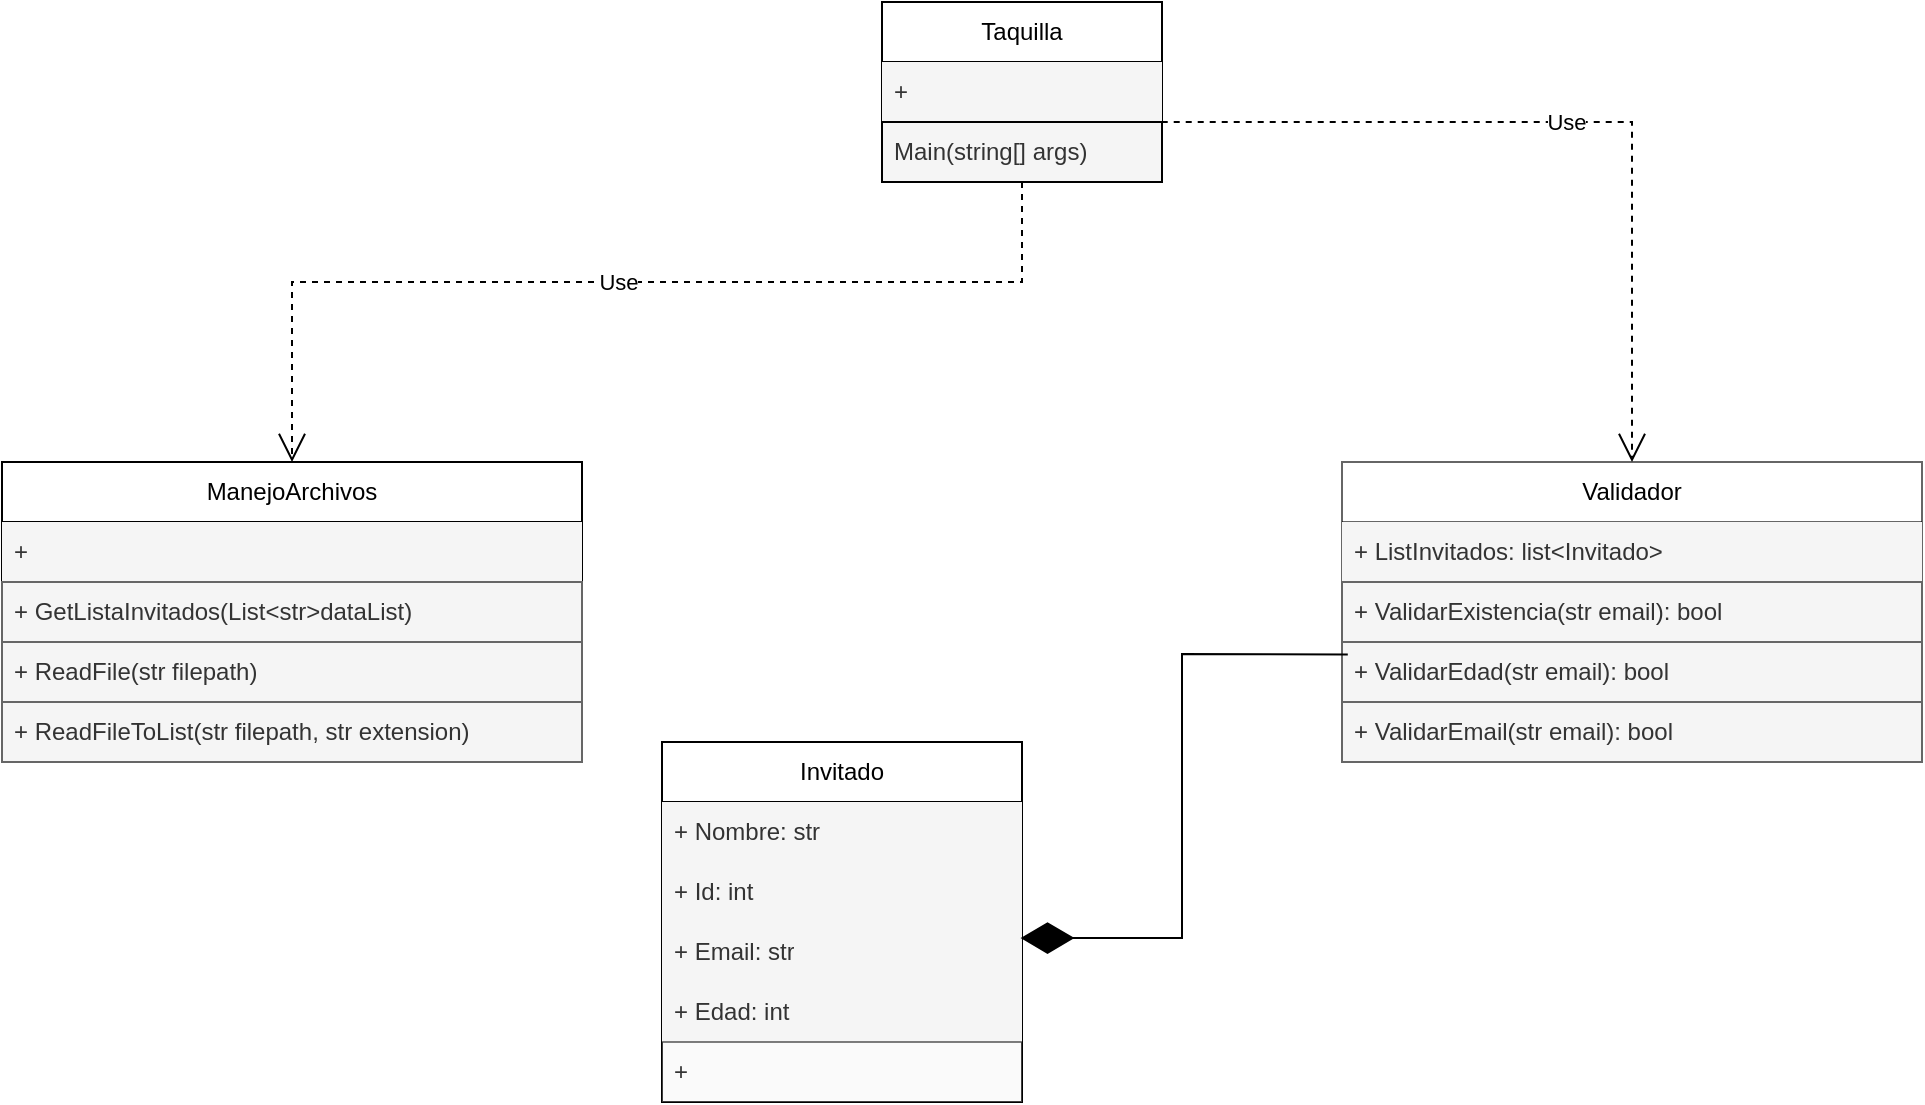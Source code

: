 <mxfile version="20.8.23" type="device"><diagram name="Página-1" id="vOi1HdyTojBjEAJvx-y2"><mxGraphModel dx="1222" dy="711" grid="1" gridSize="10" guides="1" tooltips="1" connect="1" arrows="1" fold="1" page="1" pageScale="1" pageWidth="827" pageHeight="1169" math="0" shadow="0"><root><mxCell id="0"/><mxCell id="1" parent="0"/><mxCell id="gRdEdOLDPY2RV0GILu4D-1" value="Taquilla" style="swimlane;fontStyle=0;childLayout=stackLayout;horizontal=1;startSize=30;horizontalStack=0;resizeParent=1;resizeParentMax=0;resizeLast=0;collapsible=1;marginBottom=0;whiteSpace=wrap;html=1;" parent="1" vertex="1"><mxGeometry x="470" y="230" width="140" height="90" as="geometry"/></mxCell><mxCell id="a-plljddsw8BDNeLYqZ2-10" value="+" style="text;strokeColor=none;fillColor=#f5f5f5;align=left;verticalAlign=middle;spacingLeft=4;spacingRight=4;overflow=hidden;points=[[0,0.5],[1,0.5]];portConstraint=eastwest;rotatable=0;whiteSpace=wrap;html=1;fontColor=#333333;dashed=1;" vertex="1" parent="gRdEdOLDPY2RV0GILu4D-1"><mxGeometry y="30" width="140" height="30" as="geometry"/></mxCell><mxCell id="gRdEdOLDPY2RV0GILu4D-3" value="Main(string[] args)" style="text;strokeColor=default;fillColor=#f5f5f5;align=left;verticalAlign=middle;spacingLeft=4;spacingRight=4;overflow=hidden;points=[[0,0.5],[1,0.5]];portConstraint=eastwest;rotatable=0;whiteSpace=wrap;html=1;fontColor=#333333;" parent="gRdEdOLDPY2RV0GILu4D-1" vertex="1"><mxGeometry y="60" width="140" height="30" as="geometry"/></mxCell><mxCell id="gRdEdOLDPY2RV0GILu4D-5" value="Invitado" style="swimlane;fontStyle=0;childLayout=stackLayout;horizontal=1;startSize=30;horizontalStack=0;resizeParent=1;resizeParentMax=0;resizeLast=0;collapsible=1;marginBottom=0;whiteSpace=wrap;html=1;" parent="1" vertex="1"><mxGeometry x="360" y="600" width="180" height="180" as="geometry"/></mxCell><mxCell id="gRdEdOLDPY2RV0GILu4D-6" value="+ Nombre: str" style="text;strokeColor=none;fillColor=#f5f5f5;align=left;verticalAlign=middle;spacingLeft=4;spacingRight=4;overflow=hidden;points=[[0,0.5],[1,0.5]];portConstraint=eastwest;rotatable=0;whiteSpace=wrap;html=1;fontColor=#333333;" parent="gRdEdOLDPY2RV0GILu4D-5" vertex="1"><mxGeometry y="30" width="180" height="30" as="geometry"/></mxCell><mxCell id="gRdEdOLDPY2RV0GILu4D-7" value="+ Id: int" style="text;strokeColor=none;fillColor=#f5f5f5;align=left;verticalAlign=middle;spacingLeft=4;spacingRight=4;overflow=hidden;points=[[0,0.5],[1,0.5]];portConstraint=eastwest;rotatable=0;whiteSpace=wrap;html=1;fontColor=#333333;" parent="gRdEdOLDPY2RV0GILu4D-5" vertex="1"><mxGeometry y="60" width="180" height="30" as="geometry"/></mxCell><mxCell id="gRdEdOLDPY2RV0GILu4D-13" value="+ Email: str" style="text;strokeColor=none;fillColor=#f5f5f5;align=left;verticalAlign=middle;spacingLeft=4;spacingRight=4;overflow=hidden;points=[[0,0.5],[1,0.5]];portConstraint=eastwest;rotatable=0;whiteSpace=wrap;html=1;fontColor=#333333;" parent="gRdEdOLDPY2RV0GILu4D-5" vertex="1"><mxGeometry y="90" width="180" height="30" as="geometry"/></mxCell><mxCell id="gRdEdOLDPY2RV0GILu4D-42" value="+ Edad: int" style="text;strokeColor=none;fillColor=#f5f5f5;align=left;verticalAlign=middle;spacingLeft=4;spacingRight=4;overflow=hidden;points=[[0,0.5],[1,0.5]];portConstraint=eastwest;rotatable=0;whiteSpace=wrap;html=1;fontColor=#333333;" parent="gRdEdOLDPY2RV0GILu4D-5" vertex="1"><mxGeometry y="120" width="180" height="30" as="geometry"/></mxCell><mxCell id="gRdEdOLDPY2RV0GILu4D-8" value="+&amp;nbsp;" style="text;strokeColor=default;fillColor=#f5f5f5;align=left;verticalAlign=middle;spacingLeft=4;spacingRight=4;overflow=hidden;points=[[0,0.5],[1,0.5]];portConstraint=eastwest;rotatable=0;whiteSpace=wrap;html=1;fontColor=#333333;opacity=50;" parent="gRdEdOLDPY2RV0GILu4D-5" vertex="1"><mxGeometry y="150" width="180" height="30" as="geometry"/></mxCell><mxCell id="gRdEdOLDPY2RV0GILu4D-15" value="ManejoArchivos" style="swimlane;fontStyle=0;childLayout=stackLayout;horizontal=1;startSize=30;horizontalStack=0;resizeParent=1;resizeParentMax=0;resizeLast=0;collapsible=1;marginBottom=0;whiteSpace=wrap;html=1;" parent="1" vertex="1"><mxGeometry x="30" y="460" width="290" height="150" as="geometry"/></mxCell><mxCell id="gRdEdOLDPY2RV0GILu4D-19" value="+" style="text;strokeColor=none;fillColor=#f5f5f5;align=left;verticalAlign=middle;spacingLeft=4;spacingRight=4;overflow=hidden;points=[[0,0.5],[1,0.5]];portConstraint=eastwest;rotatable=0;whiteSpace=wrap;html=1;fontColor=#333333;dashed=1;" parent="gRdEdOLDPY2RV0GILu4D-15" vertex="1"><mxGeometry y="30" width="290" height="30" as="geometry"/></mxCell><mxCell id="gRdEdOLDPY2RV0GILu4D-25" value="+ GetListaInvitados(List&amp;lt;str&amp;gt;dataList)" style="text;strokeColor=#666666;fillColor=#f5f5f5;align=left;verticalAlign=middle;spacingLeft=4;spacingRight=4;overflow=hidden;points=[[0,0.5],[1,0.5]];portConstraint=eastwest;rotatable=0;whiteSpace=wrap;html=1;fontColor=#333333;" parent="gRdEdOLDPY2RV0GILu4D-15" vertex="1"><mxGeometry y="60" width="290" height="30" as="geometry"/></mxCell><mxCell id="gRdEdOLDPY2RV0GILu4D-4" value="+ ReadFile(str filepath)" style="text;strokeColor=#666666;fillColor=#f5f5f5;align=left;verticalAlign=middle;spacingLeft=4;spacingRight=4;overflow=hidden;points=[[0,0.5],[1,0.5]];portConstraint=eastwest;rotatable=0;whiteSpace=wrap;html=1;fontColor=#333333;" parent="gRdEdOLDPY2RV0GILu4D-15" vertex="1"><mxGeometry y="90" width="290" height="30" as="geometry"/></mxCell><mxCell id="gRdEdOLDPY2RV0GILu4D-34" value="+ ReadFileToList(str filepath, str extension)" style="text;strokeColor=#666666;fillColor=#f5f5f5;align=left;verticalAlign=middle;spacingLeft=4;spacingRight=4;overflow=hidden;points=[[0,0.5],[1,0.5]];portConstraint=eastwest;rotatable=0;whiteSpace=wrap;html=1;fontColor=#333333;" parent="gRdEdOLDPY2RV0GILu4D-15" vertex="1"><mxGeometry y="120" width="290" height="30" as="geometry"/></mxCell><mxCell id="gRdEdOLDPY2RV0GILu4D-36" value="Validador" style="swimlane;fontStyle=0;childLayout=stackLayout;horizontal=1;startSize=30;horizontalStack=0;resizeParent=1;resizeParentMax=0;resizeLast=0;collapsible=1;marginBottom=0;whiteSpace=wrap;html=1;opacity=60;" parent="1" vertex="1"><mxGeometry x="700" y="460" width="290" height="150" as="geometry"/></mxCell><mxCell id="a-plljddsw8BDNeLYqZ2-9" value="+&amp;nbsp;ListInvitados: list&amp;lt;Invitado&amp;gt;" style="text;strokeColor=none;fillColor=#f5f5f5;align=left;verticalAlign=middle;spacingLeft=4;spacingRight=4;overflow=hidden;points=[[0,0.5],[1,0.5]];portConstraint=eastwest;rotatable=0;whiteSpace=wrap;html=1;fontColor=#333333;dashed=1;" vertex="1" parent="gRdEdOLDPY2RV0GILu4D-36"><mxGeometry y="30" width="290" height="30" as="geometry"/></mxCell><mxCell id="gRdEdOLDPY2RV0GILu4D-38" value="+ ValidarExistencia(str email): bool" style="text;strokeColor=#666666;fillColor=#f5f5f5;align=left;verticalAlign=middle;spacingLeft=4;spacingRight=4;overflow=hidden;points=[[0,0.5],[1,0.5]];portConstraint=eastwest;rotatable=0;whiteSpace=wrap;html=1;fontColor=#333333;" parent="gRdEdOLDPY2RV0GILu4D-36" vertex="1"><mxGeometry y="60" width="290" height="30" as="geometry"/></mxCell><mxCell id="gRdEdOLDPY2RV0GILu4D-39" value="+ ValidarEdad(str email): bool" style="text;strokeColor=#666666;fillColor=#f5f5f5;align=left;verticalAlign=middle;spacingLeft=4;spacingRight=4;overflow=hidden;points=[[0,0.5],[1,0.5]];portConstraint=eastwest;rotatable=0;whiteSpace=wrap;html=1;fontColor=#333333;" parent="gRdEdOLDPY2RV0GILu4D-36" vertex="1"><mxGeometry y="90" width="290" height="30" as="geometry"/></mxCell><mxCell id="gRdEdOLDPY2RV0GILu4D-40" value="+ ValidarEmail(str email): bool" style="text;strokeColor=#666666;fillColor=#f5f5f5;align=left;verticalAlign=middle;spacingLeft=4;spacingRight=4;overflow=hidden;points=[[0,0.5],[1,0.5]];portConstraint=eastwest;rotatable=0;whiteSpace=wrap;html=1;fontColor=#333333;" parent="gRdEdOLDPY2RV0GILu4D-36" vertex="1"><mxGeometry y="120" width="290" height="30" as="geometry"/></mxCell><mxCell id="a-plljddsw8BDNeLYqZ2-5" value="Use" style="endArrow=open;endSize=12;dashed=1;rounded=0;exitX=0.5;exitY=1;exitDx=0;exitDy=0;entryX=0.5;entryY=0;entryDx=0;entryDy=0;html=1;" edge="1" parent="1" source="gRdEdOLDPY2RV0GILu4D-1" target="gRdEdOLDPY2RV0GILu4D-15"><mxGeometry width="160" relative="1" as="geometry"><mxPoint x="430" y="510" as="sourcePoint"/><mxPoint x="590" y="510" as="targetPoint"/><Array as="points"><mxPoint x="540" y="370"/><mxPoint x="175" y="370"/></Array><mxPoint as="offset"/></mxGeometry></mxCell><mxCell id="a-plljddsw8BDNeLYqZ2-6" value="Use" style="endArrow=open;endSize=12;dashed=1;html=1;rounded=0;exitX=0.999;exitY=0;exitDx=0;exitDy=0;exitPerimeter=0;entryX=0.5;entryY=0;entryDx=0;entryDy=0;" edge="1" parent="1" source="gRdEdOLDPY2RV0GILu4D-3" target="gRdEdOLDPY2RV0GILu4D-36"><mxGeometry width="160" relative="1" as="geometry"><mxPoint x="490" y="460" as="sourcePoint"/><mxPoint x="650" y="460" as="targetPoint"/><Array as="points"><mxPoint x="845" y="290"/></Array></mxGeometry></mxCell><mxCell id="a-plljddsw8BDNeLYqZ2-8" value="" style="endArrow=diamondThin;endFill=1;endSize=24;html=1;rounded=0;exitX=0.01;exitY=0.209;exitDx=0;exitDy=0;exitPerimeter=0;entryX=0.996;entryY=0.267;entryDx=0;entryDy=0;entryPerimeter=0;" edge="1" parent="1" source="gRdEdOLDPY2RV0GILu4D-39" target="gRdEdOLDPY2RV0GILu4D-13"><mxGeometry width="160" relative="1" as="geometry"><mxPoint x="580" y="590" as="sourcePoint"/><mxPoint x="740" y="590" as="targetPoint"/><Array as="points"><mxPoint x="620" y="556"/><mxPoint x="620" y="698"/></Array></mxGeometry></mxCell></root></mxGraphModel></diagram></mxfile>